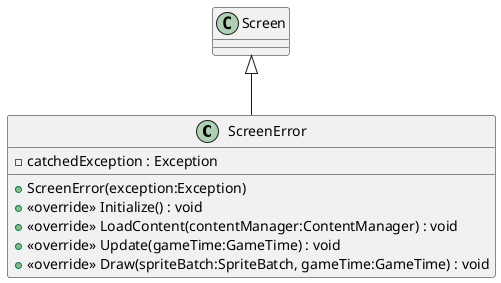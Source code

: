 @startuml
class ScreenError {
    - catchedException : Exception
    + ScreenError(exception:Exception)
    + <<override>> Initialize() : void
    + <<override>> LoadContent(contentManager:ContentManager) : void
    + <<override>> Update(gameTime:GameTime) : void
    + <<override>> Draw(spriteBatch:SpriteBatch, gameTime:GameTime) : void
}
Screen <|-- ScreenError
@enduml
